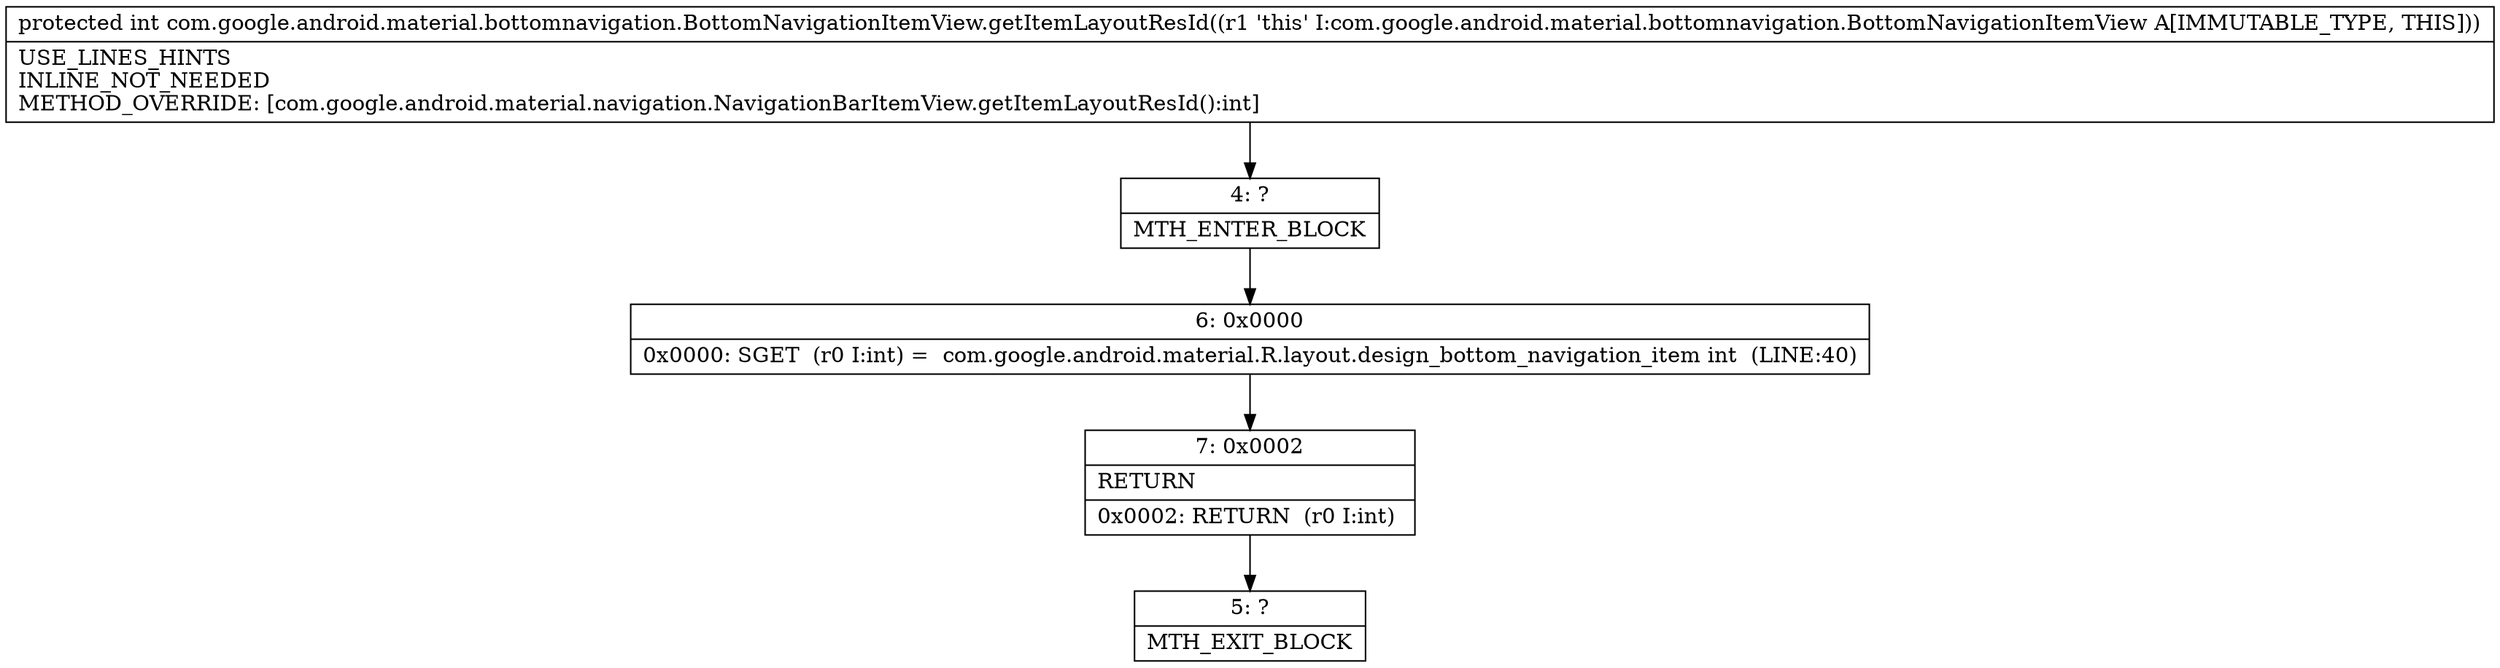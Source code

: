 digraph "CFG forcom.google.android.material.bottomnavigation.BottomNavigationItemView.getItemLayoutResId()I" {
Node_4 [shape=record,label="{4\:\ ?|MTH_ENTER_BLOCK\l}"];
Node_6 [shape=record,label="{6\:\ 0x0000|0x0000: SGET  (r0 I:int) =  com.google.android.material.R.layout.design_bottom_navigation_item int  (LINE:40)\l}"];
Node_7 [shape=record,label="{7\:\ 0x0002|RETURN\l|0x0002: RETURN  (r0 I:int) \l}"];
Node_5 [shape=record,label="{5\:\ ?|MTH_EXIT_BLOCK\l}"];
MethodNode[shape=record,label="{protected int com.google.android.material.bottomnavigation.BottomNavigationItemView.getItemLayoutResId((r1 'this' I:com.google.android.material.bottomnavigation.BottomNavigationItemView A[IMMUTABLE_TYPE, THIS]))  | USE_LINES_HINTS\lINLINE_NOT_NEEDED\lMETHOD_OVERRIDE: [com.google.android.material.navigation.NavigationBarItemView.getItemLayoutResId():int]\l}"];
MethodNode -> Node_4;Node_4 -> Node_6;
Node_6 -> Node_7;
Node_7 -> Node_5;
}

